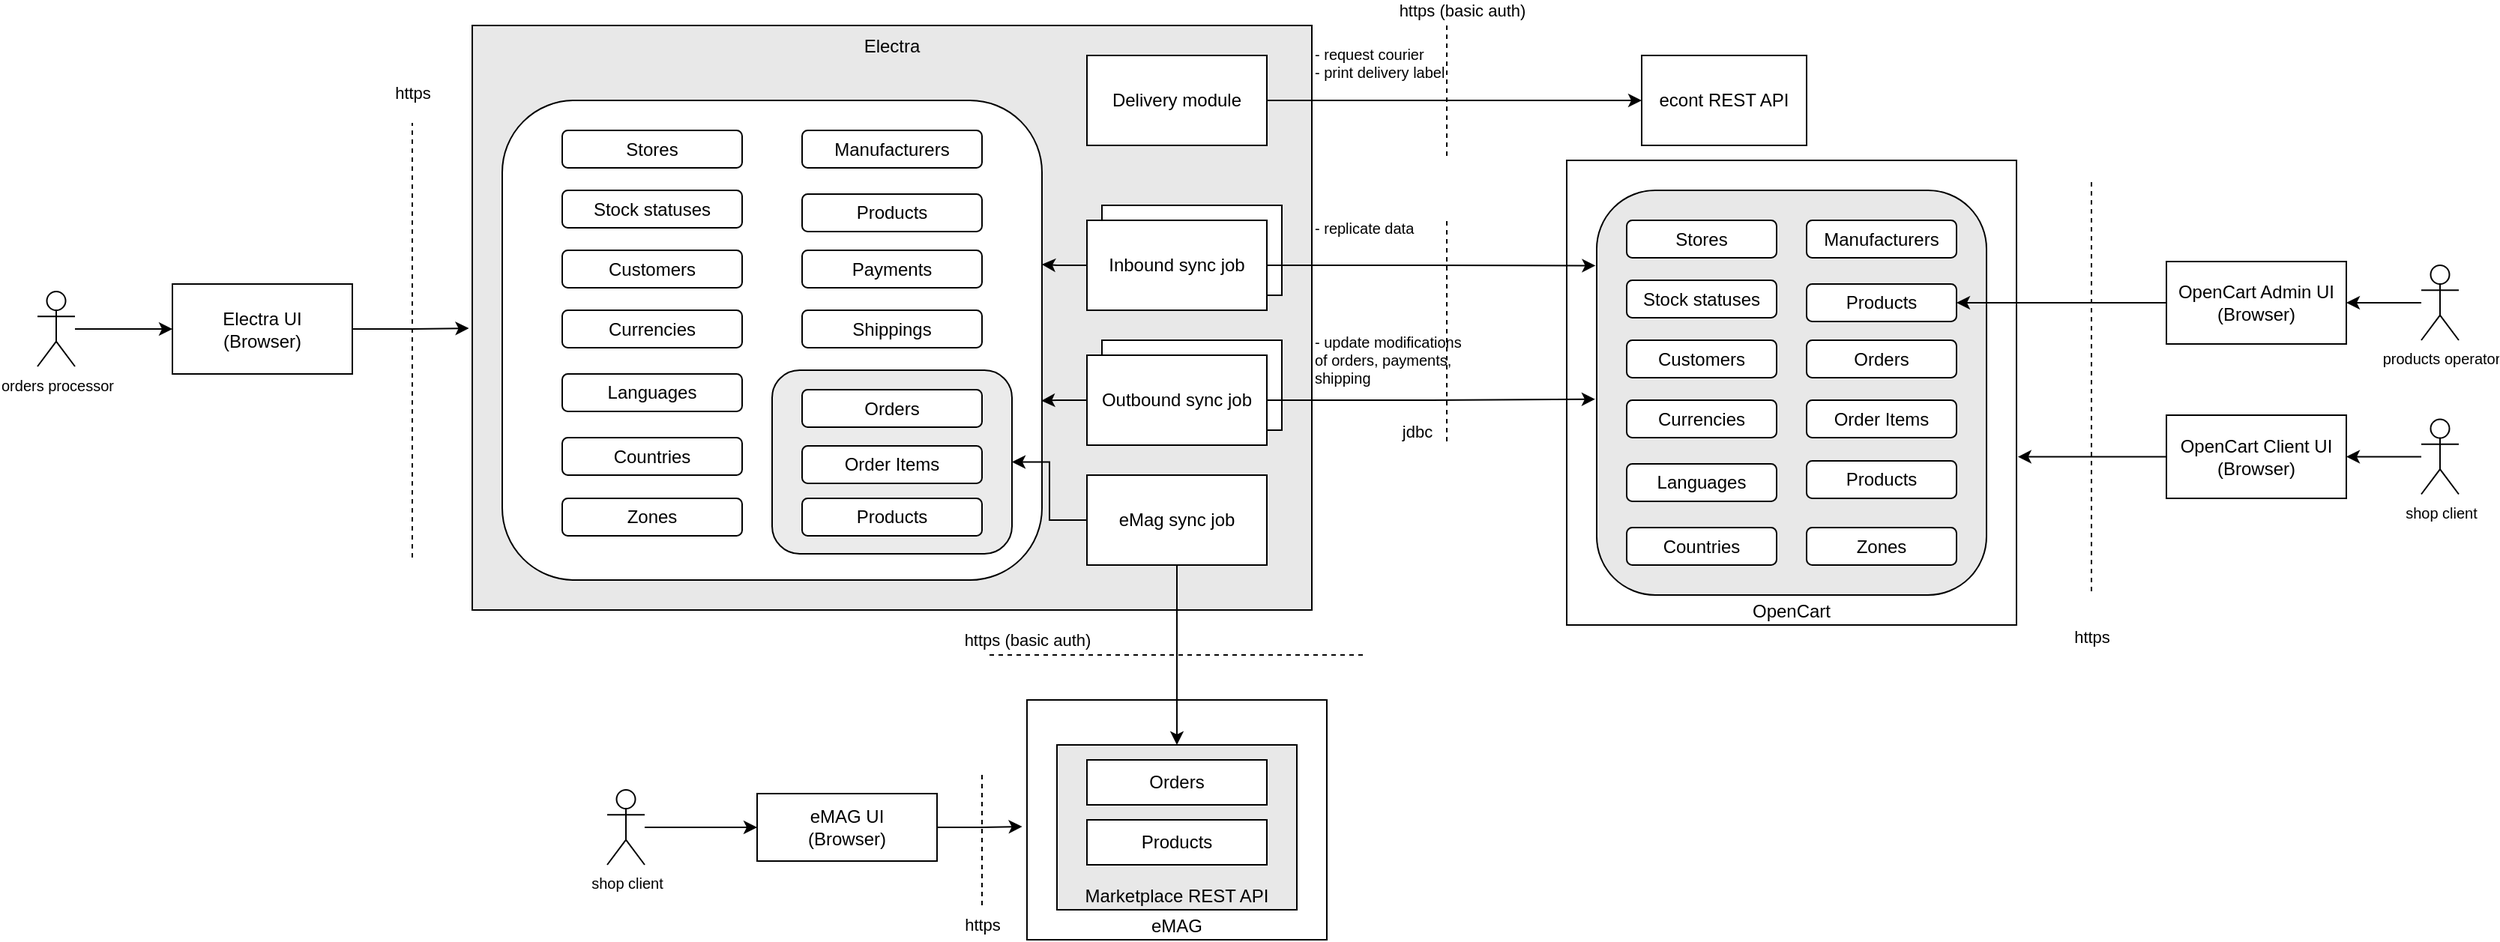 <mxfile version="22.1.16" type="device">
  <diagram name="overview" id="jfaSSI0YDOlwRBaEhNCn">
    <mxGraphModel dx="4278" dy="961" grid="1" gridSize="10" guides="1" tooltips="1" connect="1" arrows="1" fold="1" page="1" pageScale="1" pageWidth="850" pageHeight="1100" math="0" shadow="0">
      <root>
        <mxCell id="0" />
        <mxCell id="1" parent="0" />
        <mxCell id="P3PB628fnjOcMtxx2Tqv-17" value="Electra" style="rounded=0;whiteSpace=wrap;html=1;verticalAlign=top;labelBackgroundColor=none;fillColor=#E8E8E8;strokeColor=default;gradientColor=none;" parent="1" vertex="1">
          <mxGeometry x="-1540" y="210" width="560" height="390" as="geometry" />
        </mxCell>
        <mxCell id="FzFCCTIcR-hlnhcNfVOo-6" value="" style="rounded=1;whiteSpace=wrap;html=1;verticalAlign=top;fillColor=default;" vertex="1" parent="1">
          <mxGeometry x="-1520" y="260" width="360" height="320" as="geometry" />
        </mxCell>
        <mxCell id="FzFCCTIcR-hlnhcNfVOo-4" value="" style="rounded=0;whiteSpace=wrap;html=1;" vertex="1" parent="1">
          <mxGeometry x="-1120" y="420" width="120" height="60" as="geometry" />
        </mxCell>
        <mxCell id="FzFCCTIcR-hlnhcNfVOo-3" value="" style="rounded=0;whiteSpace=wrap;html=1;" vertex="1" parent="1">
          <mxGeometry x="-1120" y="330" width="120" height="60" as="geometry" />
        </mxCell>
        <mxCell id="P3PB628fnjOcMtxx2Tqv-16" value="eMAG" style="rounded=0;whiteSpace=wrap;html=1;verticalAlign=bottom;" parent="1" vertex="1">
          <mxGeometry x="-1170" y="660" width="200" height="160" as="geometry" />
        </mxCell>
        <mxCell id="P3PB628fnjOcMtxx2Tqv-4" value="Marketplace REST API" style="rounded=0;whiteSpace=wrap;html=1;verticalAlign=bottom;fillColor=#E8E8E8;" parent="1" vertex="1">
          <mxGeometry x="-1150" y="690" width="160" height="110" as="geometry" />
        </mxCell>
        <mxCell id="P3PB628fnjOcMtxx2Tqv-13" value="Orders" style="rounded=0;whiteSpace=wrap;html=1;" parent="1" vertex="1">
          <mxGeometry x="-1130" y="700" width="120" height="30" as="geometry" />
        </mxCell>
        <mxCell id="P3PB628fnjOcMtxx2Tqv-14" value="Products" style="rounded=0;whiteSpace=wrap;html=1;" parent="1" vertex="1">
          <mxGeometry x="-1130" y="740" width="120" height="30" as="geometry" />
        </mxCell>
        <mxCell id="P3PB628fnjOcMtxx2Tqv-18" value="" style="rounded=1;whiteSpace=wrap;html=1;verticalAlign=top;fillColor=#EBEBEB;gradientColor=none;" parent="1" vertex="1">
          <mxGeometry x="-1340" y="440" width="160" height="122.5" as="geometry" />
        </mxCell>
        <mxCell id="P3PB628fnjOcMtxx2Tqv-26" value="OpenCart" style="rounded=0;whiteSpace=wrap;html=1;verticalAlign=bottom;" parent="1" vertex="1">
          <mxGeometry x="-810" y="300" width="300" height="310" as="geometry" />
        </mxCell>
        <mxCell id="FzFCCTIcR-hlnhcNfVOo-77" style="edgeStyle=orthogonalEdgeStyle;rounded=0;orthogonalLoop=1;jettySize=auto;html=1;entryX=1;entryY=0.5;entryDx=0;entryDy=0;" edge="1" parent="1" source="P3PB628fnjOcMtxx2Tqv-30" target="FzFCCTIcR-hlnhcNfVOo-71">
          <mxGeometry relative="1" as="geometry" />
        </mxCell>
        <mxCell id="P3PB628fnjOcMtxx2Tqv-30" value="products operator" style="shape=umlActor;verticalLabelPosition=bottom;verticalAlign=top;html=1;outlineConnect=0;fontSize=10;" parent="1" vertex="1">
          <mxGeometry x="-240" y="370" width="25" height="50" as="geometry" />
        </mxCell>
        <mxCell id="P3PB628fnjOcMtxx2Tqv-110" style="edgeStyle=orthogonalEdgeStyle;rounded=0;orthogonalLoop=1;jettySize=auto;html=1;entryX=-0.004;entryY=0.516;entryDx=0;entryDy=0;entryPerimeter=0;" parent="1" source="P3PB628fnjOcMtxx2Tqv-32" target="FzFCCTIcR-hlnhcNfVOo-49" edge="1">
          <mxGeometry relative="1" as="geometry">
            <mxPoint x="-783.04" y="459.52" as="targetPoint" />
          </mxGeometry>
        </mxCell>
        <mxCell id="P3PB628fnjOcMtxx2Tqv-32" value="Outbound sync job" style="rounded=0;whiteSpace=wrap;html=1;" parent="1" vertex="1">
          <mxGeometry x="-1130" y="430" width="120" height="60" as="geometry" />
        </mxCell>
        <mxCell id="P3PB628fnjOcMtxx2Tqv-50" value="" style="edgeStyle=orthogonalEdgeStyle;rounded=0;orthogonalLoop=1;jettySize=auto;html=1;entryX=-0.003;entryY=0.186;entryDx=0;entryDy=0;entryPerimeter=0;" parent="1" source="P3PB628fnjOcMtxx2Tqv-33" target="FzFCCTIcR-hlnhcNfVOo-49" edge="1">
          <mxGeometry x="0.091" y="20" relative="1" as="geometry">
            <mxPoint as="offset" />
            <mxPoint x="-780" y="370" as="targetPoint" />
          </mxGeometry>
        </mxCell>
        <mxCell id="P3PB628fnjOcMtxx2Tqv-33" value="Inbound sync job" style="rounded=0;whiteSpace=wrap;html=1;" parent="1" vertex="1">
          <mxGeometry x="-1130" y="340" width="120" height="60" as="geometry" />
        </mxCell>
        <mxCell id="P3PB628fnjOcMtxx2Tqv-52" style="edgeStyle=orthogonalEdgeStyle;rounded=0;orthogonalLoop=1;jettySize=auto;html=1;entryX=0.5;entryY=0;entryDx=0;entryDy=0;" parent="1" source="P3PB628fnjOcMtxx2Tqv-34" target="P3PB628fnjOcMtxx2Tqv-4" edge="1">
          <mxGeometry relative="1" as="geometry" />
        </mxCell>
        <mxCell id="P3PB628fnjOcMtxx2Tqv-84" style="edgeStyle=orthogonalEdgeStyle;rounded=0;orthogonalLoop=1;jettySize=auto;html=1;entryX=1;entryY=0.5;entryDx=0;entryDy=0;" parent="1" source="P3PB628fnjOcMtxx2Tqv-34" target="P3PB628fnjOcMtxx2Tqv-18" edge="1">
          <mxGeometry relative="1" as="geometry" />
        </mxCell>
        <mxCell id="P3PB628fnjOcMtxx2Tqv-34" value="eMag sync job" style="rounded=0;whiteSpace=wrap;html=1;" parent="1" vertex="1">
          <mxGeometry x="-1130" y="510" width="120" height="60" as="geometry" />
        </mxCell>
        <mxCell id="P3PB628fnjOcMtxx2Tqv-36" value="Electra UI&lt;br&gt;(Browser)" style="rounded=0;whiteSpace=wrap;html=1;" parent="1" vertex="1">
          <mxGeometry x="-1740" y="382.5" width="120" height="60" as="geometry" />
        </mxCell>
        <mxCell id="P3PB628fnjOcMtxx2Tqv-39" value="https" style="endArrow=none;dashed=1;html=1;rounded=0;verticalAlign=middle;" parent="1" edge="1">
          <mxGeometry x="1" y="20" width="50" height="50" relative="1" as="geometry">
            <mxPoint x="-1580" y="565" as="sourcePoint" />
            <mxPoint x="-1580" y="275" as="targetPoint" />
            <mxPoint x="20" y="-20" as="offset" />
          </mxGeometry>
        </mxCell>
        <mxCell id="P3PB628fnjOcMtxx2Tqv-48" value="https" style="endArrow=none;dashed=1;html=1;rounded=0;verticalAlign=middle;" parent="1" edge="1">
          <mxGeometry x="-1" y="-30" width="50" height="50" relative="1" as="geometry">
            <mxPoint x="-460" y="587.5" as="sourcePoint" />
            <mxPoint x="-460" y="312.5" as="targetPoint" />
            <mxPoint x="-30" y="30" as="offset" />
          </mxGeometry>
        </mxCell>
        <mxCell id="P3PB628fnjOcMtxx2Tqv-51" value="jdbc" style="endArrow=none;dashed=1;html=1;rounded=0;verticalAlign=middle;" parent="1" edge="1">
          <mxGeometry x="-0.909" y="20" width="50" height="50" relative="1" as="geometry">
            <mxPoint x="-890" y="487.5" as="sourcePoint" />
            <mxPoint x="-890" y="337.5" as="targetPoint" />
            <mxPoint as="offset" />
          </mxGeometry>
        </mxCell>
        <mxCell id="P3PB628fnjOcMtxx2Tqv-53" value="https (basic auth)" style="endArrow=none;dashed=1;html=1;rounded=0;verticalAlign=middle;" parent="1" edge="1">
          <mxGeometry x="-0.8" y="10" width="50" height="50" relative="1" as="geometry">
            <mxPoint x="-1195" y="630" as="sourcePoint" />
            <mxPoint x="-945" y="630" as="targetPoint" />
            <mxPoint as="offset" />
          </mxGeometry>
        </mxCell>
        <mxCell id="P3PB628fnjOcMtxx2Tqv-87" value="- replicate data" style="text;html=1;strokeColor=none;fillColor=none;align=left;verticalAlign=middle;whiteSpace=wrap;rounded=0;fontSize=10;" parent="1" vertex="1">
          <mxGeometry x="-980" y="330" width="130" height="30" as="geometry" />
        </mxCell>
        <mxCell id="P3PB628fnjOcMtxx2Tqv-88" value="- update modifications of orders, payments, shipping" style="text;html=1;strokeColor=none;fillColor=none;align=left;verticalAlign=middle;whiteSpace=wrap;rounded=0;fontSize=10;" parent="1" vertex="1">
          <mxGeometry x="-980" y="397.5" width="110" height="70" as="geometry" />
        </mxCell>
        <mxCell id="P3PB628fnjOcMtxx2Tqv-101" value="eMAG UI&lt;br&gt;(Browser)" style="rounded=0;whiteSpace=wrap;html=1;" parent="1" vertex="1">
          <mxGeometry x="-1350" y="722.5" width="120" height="45" as="geometry" />
        </mxCell>
        <mxCell id="P3PB628fnjOcMtxx2Tqv-104" value="econt REST API" style="rounded=0;whiteSpace=wrap;html=1;" parent="1" vertex="1">
          <mxGeometry x="-760" y="230" width="110" height="60" as="geometry" />
        </mxCell>
        <mxCell id="P3PB628fnjOcMtxx2Tqv-105" value="Delivery module" style="rounded=0;whiteSpace=wrap;html=1;" parent="1" vertex="1">
          <mxGeometry x="-1130" y="230" width="120" height="60" as="geometry" />
        </mxCell>
        <mxCell id="P3PB628fnjOcMtxx2Tqv-109" value="https (basic auth)" style="endArrow=none;dashed=1;html=1;rounded=0;verticalAlign=middle;" parent="1" edge="1">
          <mxGeometry x="-1" y="14" width="50" height="50" relative="1" as="geometry">
            <mxPoint x="-890" y="210" as="sourcePoint" />
            <mxPoint x="-890" y="300" as="targetPoint" />
            <mxPoint x="-4" y="-10" as="offset" />
          </mxGeometry>
        </mxCell>
        <mxCell id="P3PB628fnjOcMtxx2Tqv-119" style="edgeStyle=orthogonalEdgeStyle;rounded=0;orthogonalLoop=1;jettySize=auto;html=1;" parent="1" source="P3PB628fnjOcMtxx2Tqv-105" target="P3PB628fnjOcMtxx2Tqv-104" edge="1">
          <mxGeometry relative="1" as="geometry" />
        </mxCell>
        <mxCell id="P3PB628fnjOcMtxx2Tqv-120" value="- request courier&lt;br&gt;- print delivery label" style="text;html=1;strokeColor=none;fillColor=none;align=left;verticalAlign=middle;whiteSpace=wrap;rounded=0;fontSize=10;" parent="1" vertex="1">
          <mxGeometry x="-980" y="220" width="130" height="30" as="geometry" />
        </mxCell>
        <mxCell id="P3PB628fnjOcMtxx2Tqv-131" style="edgeStyle=orthogonalEdgeStyle;rounded=0;orthogonalLoop=1;jettySize=auto;html=1;" parent="1" source="P3PB628fnjOcMtxx2Tqv-130" target="P3PB628fnjOcMtxx2Tqv-101" edge="1">
          <mxGeometry relative="1" as="geometry" />
        </mxCell>
        <mxCell id="P3PB628fnjOcMtxx2Tqv-130" value="shop client" style="shape=umlActor;verticalLabelPosition=bottom;verticalAlign=top;html=1;outlineConnect=0;fontSize=10;" parent="1" vertex="1">
          <mxGeometry x="-1450" y="720" width="25" height="50" as="geometry" />
        </mxCell>
        <mxCell id="FzFCCTIcR-hlnhcNfVOo-32" style="edgeStyle=orthogonalEdgeStyle;rounded=0;orthogonalLoop=1;jettySize=auto;html=1;entryX=0;entryY=0.5;entryDx=0;entryDy=0;" edge="1" parent="1" source="P3PB628fnjOcMtxx2Tqv-132" target="P3PB628fnjOcMtxx2Tqv-36">
          <mxGeometry relative="1" as="geometry" />
        </mxCell>
        <mxCell id="P3PB628fnjOcMtxx2Tqv-132" value="orders processor" style="shape=umlActor;verticalLabelPosition=bottom;verticalAlign=top;html=1;outlineConnect=0;fontSize=10;" parent="1" vertex="1">
          <mxGeometry x="-1830" y="387.5" width="25" height="50" as="geometry" />
        </mxCell>
        <mxCell id="FzFCCTIcR-hlnhcNfVOo-9" value="Products" style="rounded=1;whiteSpace=wrap;html=1;" vertex="1" parent="1">
          <mxGeometry x="-1320" y="322.5" width="120" height="25" as="geometry" />
        </mxCell>
        <mxCell id="FzFCCTIcR-hlnhcNfVOo-10" value="Manufacturers" style="rounded=1;whiteSpace=wrap;html=1;" vertex="1" parent="1">
          <mxGeometry x="-1320" y="280" width="120" height="25" as="geometry" />
        </mxCell>
        <mxCell id="FzFCCTIcR-hlnhcNfVOo-12" value="Payments" style="rounded=1;whiteSpace=wrap;html=1;" vertex="1" parent="1">
          <mxGeometry x="-1320" y="360" width="120" height="25" as="geometry" />
        </mxCell>
        <mxCell id="FzFCCTIcR-hlnhcNfVOo-13" value="Shippings" style="rounded=1;whiteSpace=wrap;html=1;" vertex="1" parent="1">
          <mxGeometry x="-1320" y="400" width="120" height="25" as="geometry" />
        </mxCell>
        <mxCell id="FzFCCTIcR-hlnhcNfVOo-14" value="Customers" style="rounded=1;whiteSpace=wrap;html=1;" vertex="1" parent="1">
          <mxGeometry x="-1480" y="360" width="120" height="25" as="geometry" />
        </mxCell>
        <mxCell id="FzFCCTIcR-hlnhcNfVOo-16" value="Currencies" style="rounded=1;whiteSpace=wrap;html=1;" vertex="1" parent="1">
          <mxGeometry x="-1480" y="400" width="120" height="25" as="geometry" />
        </mxCell>
        <mxCell id="FzFCCTIcR-hlnhcNfVOo-17" value="Languages" style="rounded=1;whiteSpace=wrap;html=1;" vertex="1" parent="1">
          <mxGeometry x="-1480" y="442.5" width="120" height="25" as="geometry" />
        </mxCell>
        <mxCell id="FzFCCTIcR-hlnhcNfVOo-21" value="Countries" style="rounded=1;whiteSpace=wrap;html=1;" vertex="1" parent="1">
          <mxGeometry x="-1480" y="485" width="120" height="25" as="geometry" />
        </mxCell>
        <mxCell id="FzFCCTIcR-hlnhcNfVOo-22" value="Stock statuses" style="rounded=1;whiteSpace=wrap;html=1;" vertex="1" parent="1">
          <mxGeometry x="-1480" y="320" width="120" height="25" as="geometry" />
        </mxCell>
        <mxCell id="FzFCCTIcR-hlnhcNfVOo-23" value="Stores" style="rounded=1;whiteSpace=wrap;html=1;" vertex="1" parent="1">
          <mxGeometry x="-1480" y="280" width="120" height="25" as="geometry" />
        </mxCell>
        <mxCell id="FzFCCTIcR-hlnhcNfVOo-24" value="Zones" style="rounded=1;whiteSpace=wrap;html=1;" vertex="1" parent="1">
          <mxGeometry x="-1480" y="525.5" width="120" height="25" as="geometry" />
        </mxCell>
        <mxCell id="FzFCCTIcR-hlnhcNfVOo-25" value="Orders" style="rounded=1;whiteSpace=wrap;html=1;" vertex="1" parent="1">
          <mxGeometry x="-1320" y="453" width="120" height="25" as="geometry" />
        </mxCell>
        <mxCell id="FzFCCTIcR-hlnhcNfVOo-26" value="Products" style="rounded=1;whiteSpace=wrap;html=1;" vertex="1" parent="1">
          <mxGeometry x="-1320" y="525.5" width="120" height="25" as="geometry" />
        </mxCell>
        <mxCell id="FzFCCTIcR-hlnhcNfVOo-27" value="Order Items" style="rounded=1;whiteSpace=wrap;html=1;" vertex="1" parent="1">
          <mxGeometry x="-1320" y="490.5" width="120" height="25" as="geometry" />
        </mxCell>
        <mxCell id="FzFCCTIcR-hlnhcNfVOo-28" style="edgeStyle=orthogonalEdgeStyle;rounded=0;orthogonalLoop=1;jettySize=auto;html=1;entryX=0.999;entryY=0.626;entryDx=0;entryDy=0;entryPerimeter=0;" edge="1" parent="1" source="P3PB628fnjOcMtxx2Tqv-32" target="FzFCCTIcR-hlnhcNfVOo-6">
          <mxGeometry relative="1" as="geometry" />
        </mxCell>
        <mxCell id="FzFCCTIcR-hlnhcNfVOo-31" style="edgeStyle=orthogonalEdgeStyle;rounded=0;orthogonalLoop=1;jettySize=auto;html=1;entryX=-0.004;entryY=0.518;entryDx=0;entryDy=0;entryPerimeter=0;" edge="1" parent="1" source="P3PB628fnjOcMtxx2Tqv-36" target="P3PB628fnjOcMtxx2Tqv-17">
          <mxGeometry relative="1" as="geometry" />
        </mxCell>
        <mxCell id="FzFCCTIcR-hlnhcNfVOo-35" style="edgeStyle=orthogonalEdgeStyle;rounded=0;orthogonalLoop=1;jettySize=auto;html=1;entryX=1;entryY=0.342;entryDx=0;entryDy=0;entryPerimeter=0;" edge="1" parent="1" source="P3PB628fnjOcMtxx2Tqv-33" target="FzFCCTIcR-hlnhcNfVOo-6">
          <mxGeometry relative="1" as="geometry" />
        </mxCell>
        <mxCell id="FzFCCTIcR-hlnhcNfVOo-49" value="" style="rounded=1;whiteSpace=wrap;html=1;verticalAlign=top;fillColor=#E8E8E8;" vertex="1" parent="1">
          <mxGeometry x="-790" y="320" width="260" height="270" as="geometry" />
        </mxCell>
        <mxCell id="FzFCCTIcR-hlnhcNfVOo-50" value="Products" style="rounded=1;whiteSpace=wrap;html=1;" vertex="1" parent="1">
          <mxGeometry x="-650" y="382.5" width="100" height="25" as="geometry" />
        </mxCell>
        <mxCell id="FzFCCTIcR-hlnhcNfVOo-51" value="Manufacturers" style="rounded=1;whiteSpace=wrap;html=1;" vertex="1" parent="1">
          <mxGeometry x="-650" y="340" width="100" height="25" as="geometry" />
        </mxCell>
        <mxCell id="FzFCCTIcR-hlnhcNfVOo-52" value="Customers" style="rounded=1;whiteSpace=wrap;html=1;" vertex="1" parent="1">
          <mxGeometry x="-770" y="420" width="100" height="25" as="geometry" />
        </mxCell>
        <mxCell id="FzFCCTIcR-hlnhcNfVOo-53" value="Currencies" style="rounded=1;whiteSpace=wrap;html=1;" vertex="1" parent="1">
          <mxGeometry x="-770" y="460" width="100" height="25" as="geometry" />
        </mxCell>
        <mxCell id="FzFCCTIcR-hlnhcNfVOo-54" value="Languages" style="rounded=1;whiteSpace=wrap;html=1;" vertex="1" parent="1">
          <mxGeometry x="-770" y="502.5" width="100" height="25" as="geometry" />
        </mxCell>
        <mxCell id="FzFCCTIcR-hlnhcNfVOo-55" value="Countries" style="rounded=1;whiteSpace=wrap;html=1;" vertex="1" parent="1">
          <mxGeometry x="-770" y="545" width="100" height="25" as="geometry" />
        </mxCell>
        <mxCell id="FzFCCTIcR-hlnhcNfVOo-56" value="Stock statuses" style="rounded=1;whiteSpace=wrap;html=1;" vertex="1" parent="1">
          <mxGeometry x="-770" y="380" width="100" height="25" as="geometry" />
        </mxCell>
        <mxCell id="FzFCCTIcR-hlnhcNfVOo-57" value="Stores" style="rounded=1;whiteSpace=wrap;html=1;" vertex="1" parent="1">
          <mxGeometry x="-770" y="340" width="100" height="25" as="geometry" />
        </mxCell>
        <mxCell id="FzFCCTIcR-hlnhcNfVOo-58" value="Zones" style="rounded=1;whiteSpace=wrap;html=1;" vertex="1" parent="1">
          <mxGeometry x="-650" y="545" width="100" height="25" as="geometry" />
        </mxCell>
        <mxCell id="FzFCCTIcR-hlnhcNfVOo-59" value="Orders" style="rounded=1;whiteSpace=wrap;html=1;" vertex="1" parent="1">
          <mxGeometry x="-650" y="420" width="100" height="25" as="geometry" />
        </mxCell>
        <mxCell id="FzFCCTIcR-hlnhcNfVOo-60" value="Products" style="rounded=1;whiteSpace=wrap;html=1;" vertex="1" parent="1">
          <mxGeometry x="-650" y="500.5" width="100" height="25" as="geometry" />
        </mxCell>
        <mxCell id="FzFCCTIcR-hlnhcNfVOo-61" value="Order Items" style="rounded=1;whiteSpace=wrap;html=1;" vertex="1" parent="1">
          <mxGeometry x="-650" y="460" width="100" height="25" as="geometry" />
        </mxCell>
        <mxCell id="FzFCCTIcR-hlnhcNfVOo-74" style="edgeStyle=orthogonalEdgeStyle;rounded=0;orthogonalLoop=1;jettySize=auto;html=1;entryX=1;entryY=0.5;entryDx=0;entryDy=0;" edge="1" parent="1" source="FzFCCTIcR-hlnhcNfVOo-65" target="FzFCCTIcR-hlnhcNfVOo-72">
          <mxGeometry relative="1" as="geometry" />
        </mxCell>
        <mxCell id="FzFCCTIcR-hlnhcNfVOo-65" value="shop client" style="shape=umlActor;verticalLabelPosition=bottom;verticalAlign=top;html=1;outlineConnect=0;fontSize=10;" vertex="1" parent="1">
          <mxGeometry x="-240" y="472.75" width="25" height="50" as="geometry" />
        </mxCell>
        <mxCell id="FzFCCTIcR-hlnhcNfVOo-69" style="edgeStyle=orthogonalEdgeStyle;rounded=0;orthogonalLoop=1;jettySize=auto;html=1;entryX=-0.016;entryY=0.528;entryDx=0;entryDy=0;entryPerimeter=0;" edge="1" parent="1" source="P3PB628fnjOcMtxx2Tqv-101" target="P3PB628fnjOcMtxx2Tqv-16">
          <mxGeometry relative="1" as="geometry" />
        </mxCell>
        <mxCell id="FzFCCTIcR-hlnhcNfVOo-70" value="https" style="endArrow=none;dashed=1;html=1;rounded=0;verticalAlign=middle;" edge="1" parent="1">
          <mxGeometry x="1" y="10" width="50" height="50" relative="1" as="geometry">
            <mxPoint x="-1200" y="710" as="sourcePoint" />
            <mxPoint x="-1200" y="800" as="targetPoint" />
            <mxPoint x="-10" y="10" as="offset" />
          </mxGeometry>
        </mxCell>
        <mxCell id="FzFCCTIcR-hlnhcNfVOo-78" style="edgeStyle=orthogonalEdgeStyle;rounded=0;orthogonalLoop=1;jettySize=auto;html=1;entryX=1;entryY=0.5;entryDx=0;entryDy=0;" edge="1" parent="1" source="FzFCCTIcR-hlnhcNfVOo-71" target="FzFCCTIcR-hlnhcNfVOo-50">
          <mxGeometry relative="1" as="geometry" />
        </mxCell>
        <mxCell id="FzFCCTIcR-hlnhcNfVOo-71" value="OpenCart Admin UI&lt;br style=&quot;border-color: var(--border-color);&quot;&gt;(Browser)" style="rounded=0;whiteSpace=wrap;html=1;" vertex="1" parent="1">
          <mxGeometry x="-410" y="367.5" width="120" height="55" as="geometry" />
        </mxCell>
        <mxCell id="FzFCCTIcR-hlnhcNfVOo-72" value="OpenCart Client UI&lt;br style=&quot;border-color: var(--border-color);&quot;&gt;(Browser)" style="rounded=0;whiteSpace=wrap;html=1;" vertex="1" parent="1">
          <mxGeometry x="-410" y="470" width="120" height="55.5" as="geometry" />
        </mxCell>
        <mxCell id="FzFCCTIcR-hlnhcNfVOo-80" style="edgeStyle=orthogonalEdgeStyle;rounded=0;orthogonalLoop=1;jettySize=auto;html=1;entryX=1.003;entryY=0.638;entryDx=0;entryDy=0;entryPerimeter=0;" edge="1" parent="1" source="FzFCCTIcR-hlnhcNfVOo-72" target="P3PB628fnjOcMtxx2Tqv-26">
          <mxGeometry relative="1" as="geometry" />
        </mxCell>
      </root>
    </mxGraphModel>
  </diagram>
</mxfile>
